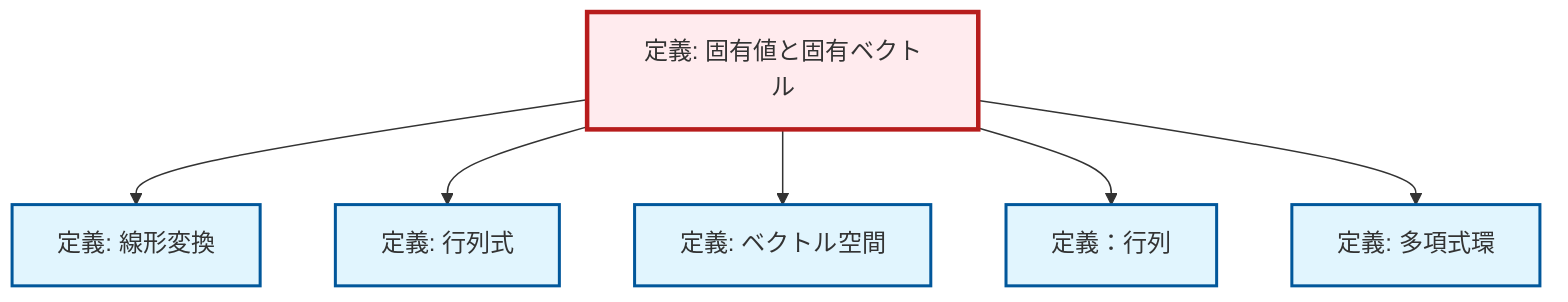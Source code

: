 graph TD
    classDef definition fill:#e1f5fe,stroke:#01579b,stroke-width:2px
    classDef theorem fill:#f3e5f5,stroke:#4a148c,stroke-width:2px
    classDef axiom fill:#fff3e0,stroke:#e65100,stroke-width:2px
    classDef example fill:#e8f5e9,stroke:#1b5e20,stroke-width:2px
    classDef current fill:#ffebee,stroke:#b71c1c,stroke-width:3px
    def-eigenvalue-eigenvector["定義: 固有値と固有ベクトル"]:::definition
    def-linear-transformation["定義: 線形変換"]:::definition
    def-polynomial-ring["定義: 多項式環"]:::definition
    def-vector-space["定義: ベクトル空間"]:::definition
    def-determinant["定義: 行列式"]:::definition
    def-matrix["定義：行列"]:::definition
    def-eigenvalue-eigenvector --> def-linear-transformation
    def-eigenvalue-eigenvector --> def-determinant
    def-eigenvalue-eigenvector --> def-vector-space
    def-eigenvalue-eigenvector --> def-matrix
    def-eigenvalue-eigenvector --> def-polynomial-ring
    class def-eigenvalue-eigenvector current